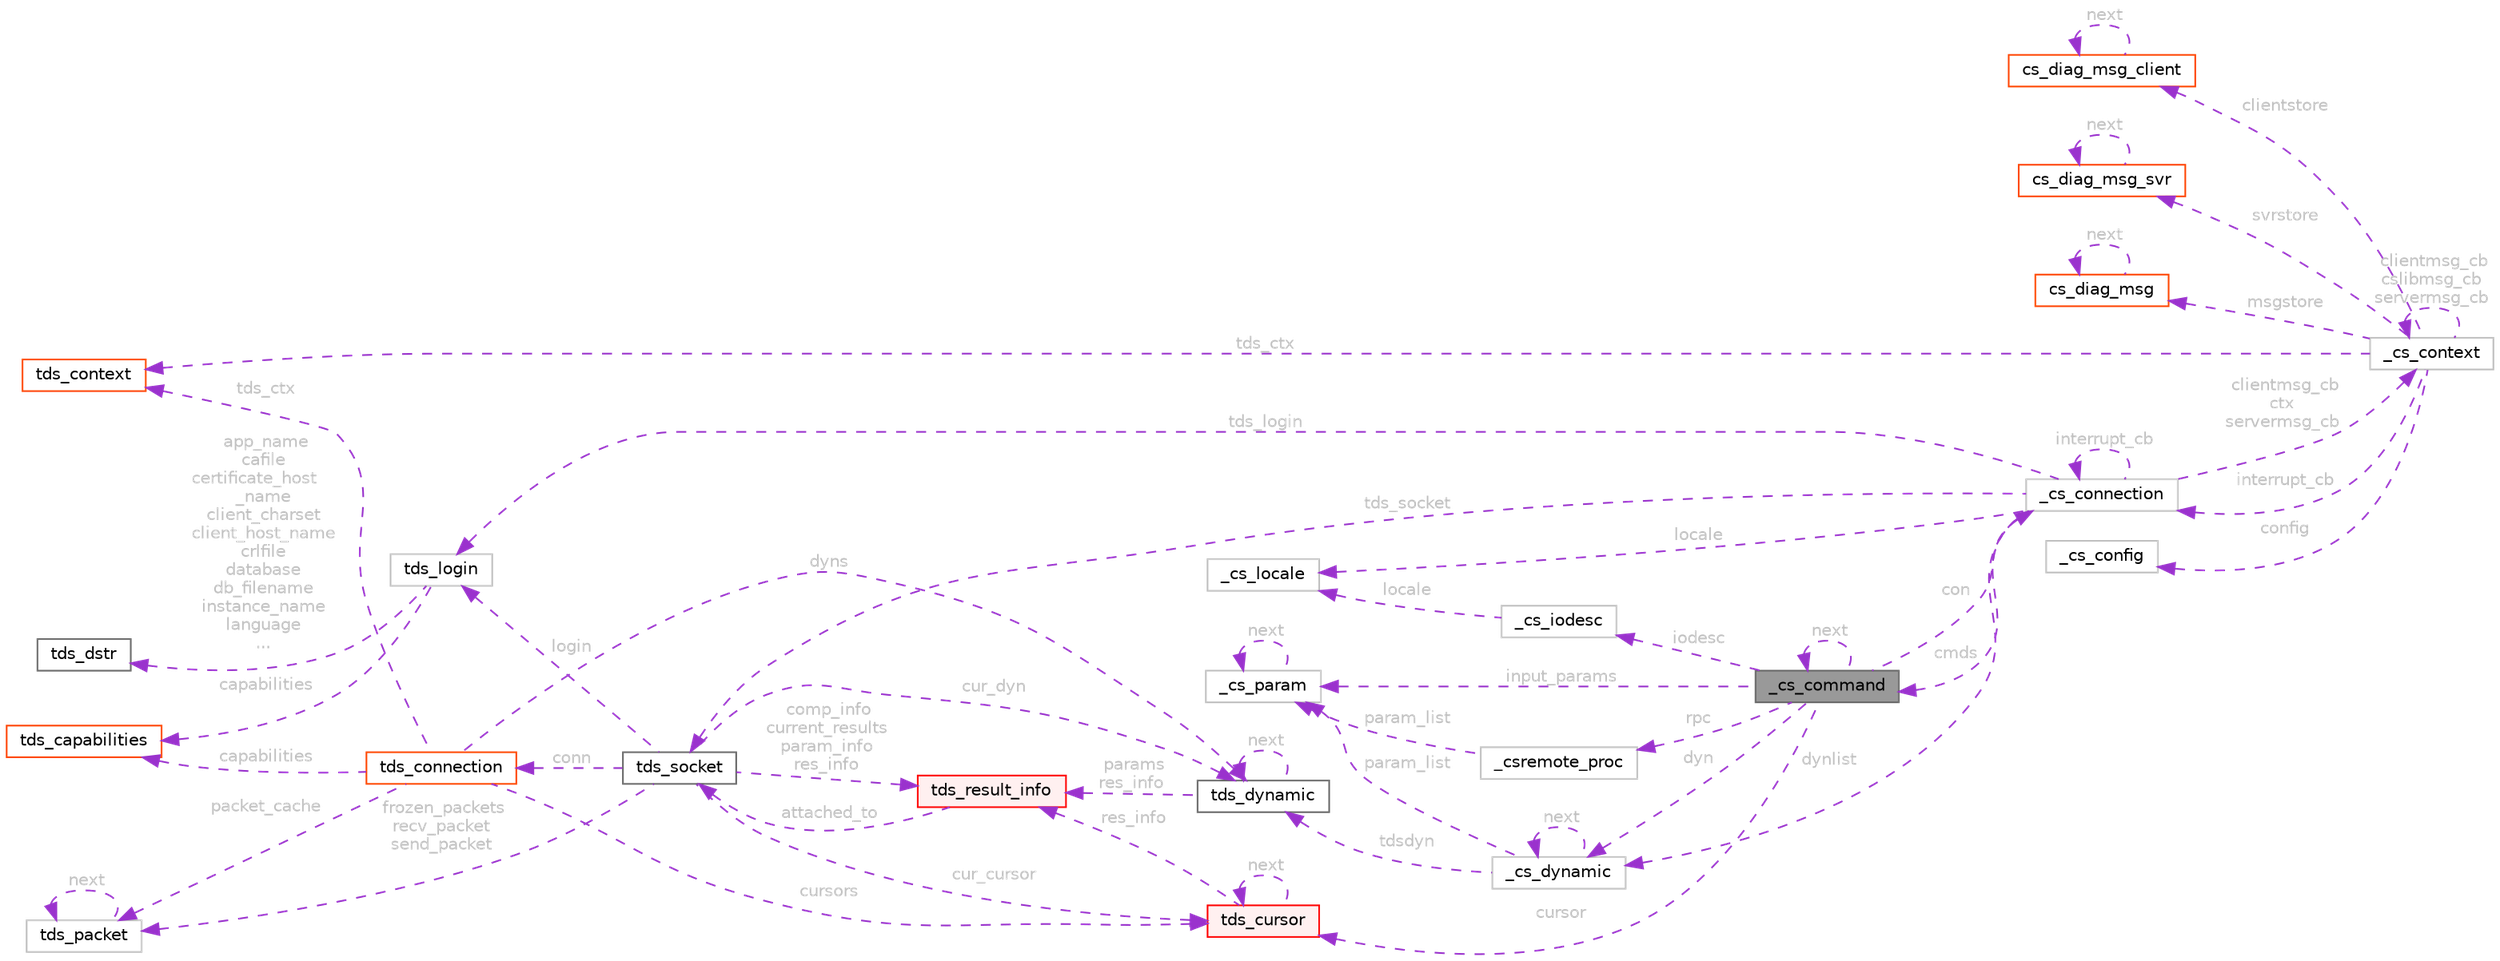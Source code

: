 digraph "_cs_command"
{
 // LATEX_PDF_SIZE
  bgcolor="transparent";
  edge [fontname=Helvetica,fontsize=10,labelfontname=Helvetica,labelfontsize=10];
  node [fontname=Helvetica,fontsize=10,shape=box,height=0.2,width=0.4];
  rankdir="LR";
  Node1 [id="Node000001",label="_cs_command",height=0.2,width=0.4,color="gray40", fillcolor="grey60", style="filled", fontcolor="black",tooltip=" "];
  Node1 -> Node1 [id="edge1_Node000001_Node000001",dir="back",color="darkorchid3",style="dashed",tooltip=" ",label=" next",fontcolor="grey" ];
  Node2 -> Node1 [id="edge2_Node000001_Node000002",dir="back",color="darkorchid3",style="dashed",tooltip=" ",label=" con",fontcolor="grey" ];
  Node2 [id="Node000002",label="_cs_connection",height=0.2,width=0.4,color="grey75", fillcolor="white", style="filled",URL="$a00934.html",tooltip=" "];
  Node3 -> Node2 [id="edge3_Node000002_Node000003",dir="back",color="darkorchid3",style="dashed",tooltip=" ",label=" clientmsg_cb\nctx\nservermsg_cb",fontcolor="grey" ];
  Node3 [id="Node000003",label="_cs_context",height=0.2,width=0.4,color="grey75", fillcolor="white", style="filled",URL="$a00926.html",tooltip=" "];
  Node4 -> Node3 [id="edge4_Node000003_Node000004",dir="back",color="darkorchid3",style="dashed",tooltip=" ",label=" clientstore",fontcolor="grey" ];
  Node4 [id="Node000004",label="cs_diag_msg_client",height=0.2,width=0.4,color="orangered", fillcolor="white", style="filled",URL="$a00894.html",tooltip=" "];
  Node4 -> Node4 [id="edge5_Node000004_Node000004",dir="back",color="darkorchid3",style="dashed",tooltip=" ",label=" next",fontcolor="grey" ];
  Node6 -> Node3 [id="edge6_Node000003_Node000006",dir="back",color="darkorchid3",style="dashed",tooltip=" ",label=" svrstore",fontcolor="grey" ];
  Node6 [id="Node000006",label="cs_diag_msg_svr",height=0.2,width=0.4,color="orangered", fillcolor="white", style="filled",URL="$a00918.html",tooltip=" "];
  Node6 -> Node6 [id="edge7_Node000006_Node000006",dir="back",color="darkorchid3",style="dashed",tooltip=" ",label=" next",fontcolor="grey" ];
  Node12 -> Node3 [id="edge8_Node000003_Node000012",dir="back",color="darkorchid3",style="dashed",tooltip=" ",label=" msgstore",fontcolor="grey" ];
  Node12 [id="Node000012",label="cs_diag_msg",height=0.2,width=0.4,color="orangered", fillcolor="white", style="filled",URL="$a00922.html",tooltip=" "];
  Node12 -> Node12 [id="edge9_Node000012_Node000012",dir="back",color="darkorchid3",style="dashed",tooltip=" ",label=" next",fontcolor="grey" ];
  Node3 -> Node3 [id="edge10_Node000003_Node000003",dir="back",color="darkorchid3",style="dashed",tooltip=" ",label=" clientmsg_cb\ncslibmsg_cb\nservermsg_cb",fontcolor="grey" ];
  Node2 -> Node3 [id="edge11_Node000003_Node000002",dir="back",color="darkorchid3",style="dashed",tooltip=" ",label=" interrupt_cb",fontcolor="grey" ];
  Node13 -> Node3 [id="edge12_Node000003_Node000013",dir="back",color="darkorchid3",style="dashed",tooltip=" ",label=" tds_ctx",fontcolor="grey" ];
  Node13 [id="Node000013",label="tds_context",height=0.2,width=0.4,color="orangered", fillcolor="white", style="filled",URL="$a01290.html",tooltip=" "];
  Node15 -> Node3 [id="edge13_Node000003_Node000015",dir="back",color="darkorchid3",style="dashed",tooltip=" ",label=" config",fontcolor="grey" ];
  Node15 [id="Node000015",label="_cs_config",height=0.2,width=0.4,color="grey75", fillcolor="white", style="filled",URL="$a00890.html",tooltip=" "];
  Node16 -> Node2 [id="edge14_Node000002_Node000016",dir="back",color="darkorchid3",style="dashed",tooltip=" ",label=" tds_login",fontcolor="grey" ];
  Node16 [id="Node000016",label="tds_login",height=0.2,width=0.4,color="grey75", fillcolor="white", style="filled",URL="$a01218.html",tooltip=" "];
  Node17 -> Node16 [id="edge15_Node000016_Node000017",dir="back",color="darkorchid3",style="dashed",tooltip=" ",label=" app_name\ncafile\ncertificate_host\l_name\nclient_charset\nclient_host_name\ncrlfile\ndatabase\ndb_filename\ninstance_name\nlanguage\n...",fontcolor="grey" ];
  Node17 [id="Node000017",label="tds_dstr",height=0.2,width=0.4,color="gray40", fillcolor="white", style="filled",URL="$a01374.html",tooltip="Structure to hold a string."];
  Node18 -> Node16 [id="edge16_Node000016_Node000018",dir="back",color="darkorchid3",style="dashed",tooltip=" ",label=" capabilities",fontcolor="grey" ];
  Node18 [id="Node000018",label="tds_capabilities",height=0.2,width=0.4,color="orangered", fillcolor="white", style="filled",URL="$a01214.html",tooltip=" "];
  Node20 -> Node2 [id="edge17_Node000002_Node000020",dir="back",color="darkorchid3",style="dashed",tooltip=" ",label=" tds_socket",fontcolor="grey" ];
  Node20 [id="Node000020",label="tds_socket",height=0.2,width=0.4,color="gray40", fillcolor="white", style="filled",URL="$a01310.html",tooltip="Information for a server connection."];
  Node21 -> Node20 [id="edge18_Node000020_Node000021",dir="back",color="darkorchid3",style="dashed",tooltip=" ",label=" conn",fontcolor="grey" ];
  Node21 [id="Node000021",label="tds_connection",height=0.2,width=0.4,color="orangered", fillcolor="white", style="filled",URL="$a01306.html",tooltip=" "];
  Node13 -> Node21 [id="edge19_Node000021_Node000013",dir="back",color="darkorchid3",style="dashed",tooltip=" ",label=" tds_ctx",fontcolor="grey" ];
  Node24 -> Node21 [id="edge20_Node000021_Node000024",dir="back",color="darkorchid3",style="dashed",tooltip=" ",label=" cursors",fontcolor="grey" ];
  Node24 [id="Node000024",label="tds_cursor",height=0.2,width=0.4,color="red", fillcolor="#FFF0F0", style="filled",URL="$a01274.html",tooltip="Holds information about a cursor."];
  Node24 -> Node24 [id="edge21_Node000024_Node000024",dir="back",color="darkorchid3",style="dashed",tooltip=" ",label=" next",fontcolor="grey" ];
  Node26 -> Node24 [id="edge22_Node000024_Node000026",dir="back",color="darkorchid3",style="dashed",tooltip=" ",label=" res_info",fontcolor="grey" ];
  Node26 [id="Node000026",label="tds_result_info",height=0.2,width=0.4,color="red", fillcolor="#FFF0F0", style="filled",URL="$a01258.html",tooltip="Hold information for any results."];
  Node20 -> Node26 [id="edge23_Node000026_Node000020",dir="back",color="darkorchid3",style="dashed",tooltip=" ",label=" attached_to",fontcolor="grey" ];
  Node34 -> Node21 [id="edge24_Node000021_Node000034",dir="back",color="darkorchid3",style="dashed",tooltip=" ",label=" dyns",fontcolor="grey" ];
  Node34 [id="Node000034",label="tds_dynamic",height=0.2,width=0.4,color="gray40", fillcolor="white", style="filled",URL="$a01282.html",tooltip="Holds information for a dynamic (also called prepared) query."];
  Node34 -> Node34 [id="edge25_Node000034_Node000034",dir="back",color="darkorchid3",style="dashed",tooltip=" ",label=" next",fontcolor="grey" ];
  Node26 -> Node34 [id="edge26_Node000034_Node000026",dir="back",color="darkorchid3",style="dashed",tooltip=" ",label=" params\nres_info",fontcolor="grey" ];
  Node18 -> Node21 [id="edge27_Node000021_Node000018",dir="back",color="darkorchid3",style="dashed",tooltip=" ",label=" capabilities",fontcolor="grey" ];
  Node35 -> Node21 [id="edge28_Node000021_Node000035",dir="back",color="darkorchid3",style="dashed",tooltip=" ",label=" packet_cache",fontcolor="grey" ];
  Node35 [id="Node000035",label="tds_packet",height=0.2,width=0.4,color="grey75", fillcolor="white", style="filled",URL="$a01298.html",tooltip=" "];
  Node35 -> Node35 [id="edge29_Node000035_Node000035",dir="back",color="darkorchid3",style="dashed",tooltip=" ",label=" next",fontcolor="grey" ];
  Node35 -> Node20 [id="edge30_Node000020_Node000035",dir="back",color="darkorchid3",style="dashed",tooltip=" ",label=" frozen_packets\nrecv_packet\nsend_packet",fontcolor="grey" ];
  Node26 -> Node20 [id="edge31_Node000020_Node000026",dir="back",color="darkorchid3",style="dashed",tooltip=" ",label=" comp_info\ncurrent_results\nparam_info\nres_info",fontcolor="grey" ];
  Node24 -> Node20 [id="edge32_Node000020_Node000024",dir="back",color="darkorchid3",style="dashed",tooltip=" ",label=" cur_cursor",fontcolor="grey" ];
  Node34 -> Node20 [id="edge33_Node000020_Node000034",dir="back",color="darkorchid3",style="dashed",tooltip=" ",label=" cur_dyn",fontcolor="grey" ];
  Node16 -> Node20 [id="edge34_Node000020_Node000016",dir="back",color="darkorchid3",style="dashed",tooltip=" ",label=" login",fontcolor="grey" ];
  Node2 -> Node2 [id="edge35_Node000002_Node000002",dir="back",color="darkorchid3",style="dashed",tooltip=" ",label=" interrupt_cb",fontcolor="grey" ];
  Node37 -> Node2 [id="edge36_Node000002_Node000037",dir="back",color="darkorchid3",style="dashed",tooltip=" ",label=" locale",fontcolor="grey" ];
  Node37 [id="Node000037",label="_cs_locale",height=0.2,width=0.4,color="grey75", fillcolor="white", style="filled",URL="$a00958.html",tooltip=" "];
  Node1 -> Node2 [id="edge37_Node000002_Node000001",dir="back",color="darkorchid3",style="dashed",tooltip=" ",label=" cmds",fontcolor="grey" ];
  Node38 -> Node2 [id="edge38_Node000002_Node000038",dir="back",color="darkorchid3",style="dashed",tooltip=" ",label=" dynlist",fontcolor="grey" ];
  Node38 [id="Node000038",label="_cs_dynamic",height=0.2,width=0.4,color="grey75", fillcolor="white", style="filled",URL="$a00946.html",tooltip=" "];
  Node38 -> Node38 [id="edge39_Node000038_Node000038",dir="back",color="darkorchid3",style="dashed",tooltip=" ",label=" next",fontcolor="grey" ];
  Node39 -> Node38 [id="edge40_Node000038_Node000039",dir="back",color="darkorchid3",style="dashed",tooltip=" ",label=" param_list",fontcolor="grey" ];
  Node39 [id="Node000039",label="_cs_param",height=0.2,width=0.4,color="grey75", fillcolor="white", style="filled",URL="$a00938.html",tooltip=" "];
  Node39 -> Node39 [id="edge41_Node000039_Node000039",dir="back",color="darkorchid3",style="dashed",tooltip=" ",label=" next",fontcolor="grey" ];
  Node34 -> Node38 [id="edge42_Node000038_Node000034",dir="back",color="darkorchid3",style="dashed",tooltip=" ",label=" tdsdyn",fontcolor="grey" ];
  Node38 -> Node1 [id="edge43_Node000001_Node000038",dir="back",color="darkorchid3",style="dashed",tooltip=" ",label=" dyn",fontcolor="grey" ];
  Node40 -> Node1 [id="edge44_Node000001_Node000040",dir="back",color="darkorchid3",style="dashed",tooltip=" ",label=" iodesc",fontcolor="grey" ];
  Node40 [id="Node000040",label="_cs_iodesc",height=0.2,width=0.4,color="grey75", fillcolor="white", style="filled",URL="$a00854.html",tooltip=" "];
  Node37 -> Node40 [id="edge45_Node000040_Node000037",dir="back",color="darkorchid3",style="dashed",tooltip=" ",label=" locale",fontcolor="grey" ];
  Node41 -> Node1 [id="edge46_Node000001_Node000041",dir="back",color="darkorchid3",style="dashed",tooltip=" ",label=" rpc",fontcolor="grey" ];
  Node41 [id="Node000041",label="_csremote_proc",height=0.2,width=0.4,color="grey75", fillcolor="white", style="filled",URL="$a00942.html",tooltip=" "];
  Node39 -> Node41 [id="edge47_Node000041_Node000039",dir="back",color="darkorchid3",style="dashed",tooltip=" ",label=" param_list",fontcolor="grey" ];
  Node39 -> Node1 [id="edge48_Node000001_Node000039",dir="back",color="darkorchid3",style="dashed",tooltip=" ",label=" input_params",fontcolor="grey" ];
  Node24 -> Node1 [id="edge49_Node000001_Node000024",dir="back",color="darkorchid3",style="dashed",tooltip=" ",label=" cursor",fontcolor="grey" ];
}
